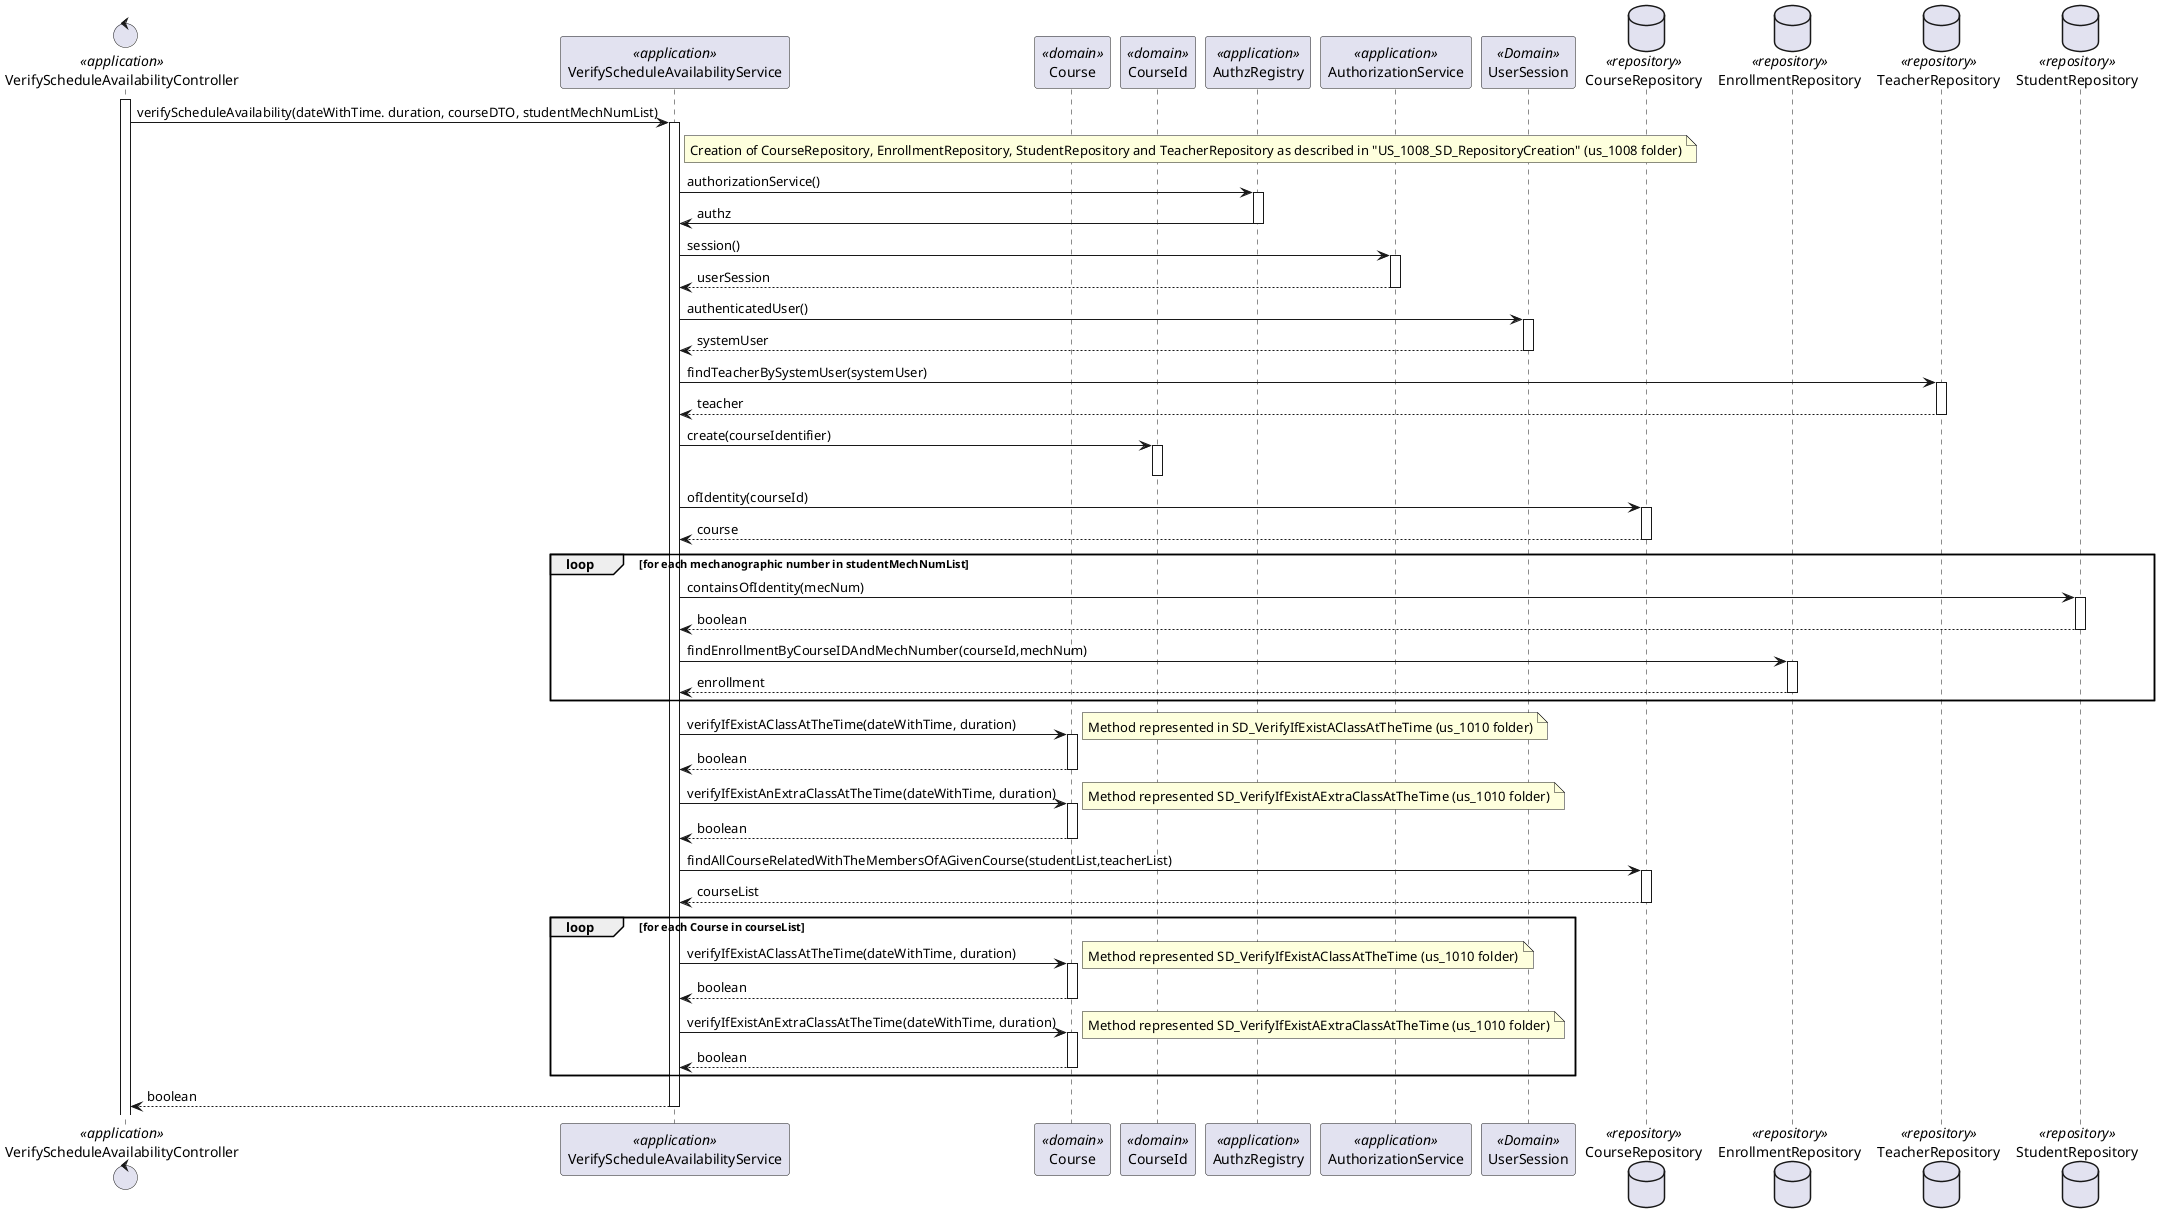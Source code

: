 @startuml

control VerifyScheduleAvailabilityController as CONTROLLER <<application>>
participant VerifyScheduleAvailabilityService as SERVICE <<application>>
participant Course as COURSE <<domain>>
participant CourseId as COURSE_ID <<domain>>
participant CourseIdentifier as COURSE_ID <<domain>>
participant AuthzRegistry as auth <<application>>
participant AuthorizationService as authSV <<application>>
participant UserSession as userSe <<Domain>>
database CourseRepository as COURSE_REPO <<repository>>
database EnrollmentRepository as ENROLL_REPO <<repository>>
database TeacherRepository as TEACHER_REPO <<repository>>
database StudentRepository as STUD_REPO <<repository>>


activate CONTROLLER
CONTROLLER -> SERVICE : verifyScheduleAvailability(dateWithTime. duration, courseDTO, studentMechNumList)
activate SERVICE
note right SERVICE : Creation of CourseRepository, EnrollmentRepository, StudentRepository and TeacherRepository as described in "US_1008_SD_RepositoryCreation" (us_1008 folder)
SERVICE -> auth: authorizationService()
activate auth
auth -> SERVICE: authz
deactivate auth
SERVICE -> authSV: session()
activate authSV
authSV --> SERVICE: userSession
deactivate authSV
SERVICE -> userSe: authenticatedUser()
activate userSe
userSe --> SERVICE : systemUser
deactivate userSe
SERVICE -> TEACHER_REPO : findTeacherBySystemUser(systemUser)
activate TEACHER_REPO
TEACHER_REPO --> SERVICE : teacher
deactivate TEACHER_REPO
SERVICE -> COURSE_ID : create(courseIdentifier)
activate COURSE_ID
deactivate COURSE_ID
SERVICE -> COURSE_REPO: ofIdentity(courseId)
activate COURSE_REPO
COURSE_REPO --> SERVICE : course
deactivate COURSE_REPO
loop for each mechanographic number in studentMechNumList
SERVICE -> STUD_REPO : containsOfIdentity(mecNum)
activate STUD_REPO
STUD_REPO-->SERVICE : boolean
deactivate STUD_REPO
SERVICE -> ENROLL_REPO : findEnrollmentByCourseIDAndMechNumber(courseId,mechNum)
activate ENROLL_REPO
ENROLL_REPO --> SERVICE : enrollment
deactivate ENROLL_REPO
end

activate SERVICE
SERVICE -> COURSE: verifyIfExistAClassAtTheTime(dateWithTime, duration)
activate COURSE
note right : Method represented in SD_VerifyIfExistAClassAtTheTime (us_1010 folder)
COURSE --> SERVICE: boolean
deactivate COURSE
SERVICE -> COURSE: verifyIfExistAnExtraClassAtTheTime(dateWithTime, duration)
activate COURSE
note right : Method represented SD_VerifyIfExistAExtraClassAtTheTime (us_1010 folder)
COURSE --> SERVICE: boolean
deactivate COURSE
SERVICE -> COURSE_REPO : findAllCourseRelatedWithTheMembersOfAGivenCourse(studentList,teacherList)
activate COURSE_REPO
COURSE_REPO --> SERVICE : courseList
deactivate COURSE_REPO

loop for each Course in courseList
SERVICE -> COURSE: verifyIfExistAClassAtTheTime(dateWithTime, duration)
activate COURSE
note right : Method represented SD_VerifyIfExistAClassAtTheTime (us_1010 folder)
COURSE --> SERVICE: boolean
deactivate COURSE

SERVICE -> COURSE: verifyIfExistAnExtraClassAtTheTime(dateWithTime, duration)
activate COURSE
note right : Method represented SD_VerifyIfExistAExtraClassAtTheTime (us_1010 folder)
COURSE --> SERVICE: boolean
deactivate COURSE
end
SERVICE --> CONTROLLER: boolean
deactivate SERVICE
@enduml